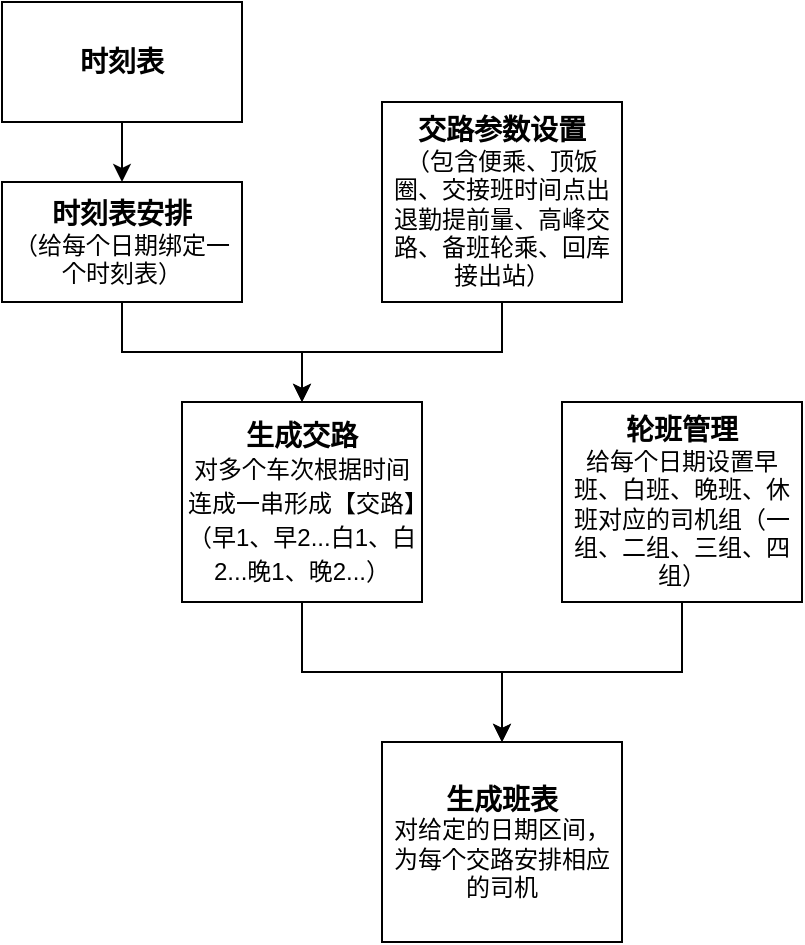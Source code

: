 <mxfile version="24.7.17">
  <diagram name="第 1 页" id="K3cvjTyD4AFAtQoy9mDF">
    <mxGraphModel dx="1050" dy="621" grid="1" gridSize="10" guides="1" tooltips="1" connect="1" arrows="1" fold="1" page="1" pageScale="1" pageWidth="827" pageHeight="1169" math="0" shadow="0">
      <root>
        <mxCell id="0" />
        <mxCell id="1" parent="0" />
        <mxCell id="kFYELQRQKJDRdb7ee6oj-4" value="" style="edgeStyle=orthogonalEdgeStyle;rounded=0;orthogonalLoop=1;jettySize=auto;html=1;" edge="1" parent="1" source="kFYELQRQKJDRdb7ee6oj-2" target="kFYELQRQKJDRdb7ee6oj-3">
          <mxGeometry relative="1" as="geometry" />
        </mxCell>
        <mxCell id="kFYELQRQKJDRdb7ee6oj-2" value="时刻表" style="rounded=0;whiteSpace=wrap;html=1;fontSize=14;fontStyle=1" vertex="1" parent="1">
          <mxGeometry x="180" y="310" width="120" height="60" as="geometry" />
        </mxCell>
        <mxCell id="kFYELQRQKJDRdb7ee6oj-6" value="" style="edgeStyle=orthogonalEdgeStyle;rounded=0;orthogonalLoop=1;jettySize=auto;html=1;" edge="1" parent="1" source="kFYELQRQKJDRdb7ee6oj-3" target="kFYELQRQKJDRdb7ee6oj-7">
          <mxGeometry relative="1" as="geometry" />
        </mxCell>
        <mxCell id="kFYELQRQKJDRdb7ee6oj-3" value="&lt;b&gt;&lt;font style=&quot;font-size: 14px;&quot;&gt;时刻表安排&lt;/font&gt;&lt;/b&gt;&lt;div&gt;（给每个日期绑定一个时刻表）&lt;/div&gt;" style="rounded=0;whiteSpace=wrap;html=1;" vertex="1" parent="1">
          <mxGeometry x="180" y="400" width="120" height="60" as="geometry" />
        </mxCell>
        <mxCell id="kFYELQRQKJDRdb7ee6oj-8" value="" style="edgeStyle=orthogonalEdgeStyle;rounded=0;orthogonalLoop=1;jettySize=auto;html=1;exitX=0.5;exitY=1;exitDx=0;exitDy=0;" edge="1" parent="1" source="kFYELQRQKJDRdb7ee6oj-5" target="kFYELQRQKJDRdb7ee6oj-7">
          <mxGeometry relative="1" as="geometry" />
        </mxCell>
        <mxCell id="kFYELQRQKJDRdb7ee6oj-5" value="&lt;b&gt;&lt;font style=&quot;font-size: 14px;&quot;&gt;交路参数设置&lt;/font&gt;&lt;/b&gt;&lt;div&gt;（包含便乘、顶饭圈、交接班时间点出退勤提前量、高峰交路、备班轮乘、回库接出站）&lt;/div&gt;" style="rounded=0;whiteSpace=wrap;html=1;" vertex="1" parent="1">
          <mxGeometry x="370" y="360" width="120" height="100" as="geometry" />
        </mxCell>
        <mxCell id="kFYELQRQKJDRdb7ee6oj-12" style="edgeStyle=orthogonalEdgeStyle;rounded=0;orthogonalLoop=1;jettySize=auto;html=1;" edge="1" parent="1" source="kFYELQRQKJDRdb7ee6oj-7" target="kFYELQRQKJDRdb7ee6oj-10">
          <mxGeometry relative="1" as="geometry" />
        </mxCell>
        <mxCell id="kFYELQRQKJDRdb7ee6oj-7" value="生成交路&lt;div&gt;&lt;span style=&quot;font-size: 12px; font-weight: 400;&quot;&gt;对多个车次根据时间连成一串形成【交路】（早1、早2...白1、白2...晚1、晚2...）&lt;/span&gt;&lt;br&gt;&lt;/div&gt;" style="rounded=0;whiteSpace=wrap;html=1;fontStyle=1;fontSize=14;" vertex="1" parent="1">
          <mxGeometry x="270" y="510" width="120" height="100" as="geometry" />
        </mxCell>
        <mxCell id="kFYELQRQKJDRdb7ee6oj-11" value="" style="edgeStyle=orthogonalEdgeStyle;rounded=0;orthogonalLoop=1;jettySize=auto;html=1;" edge="1" parent="1" source="kFYELQRQKJDRdb7ee6oj-9" target="kFYELQRQKJDRdb7ee6oj-10">
          <mxGeometry relative="1" as="geometry" />
        </mxCell>
        <mxCell id="kFYELQRQKJDRdb7ee6oj-9" value="&lt;b&gt;&lt;font style=&quot;font-size: 14px;&quot;&gt;轮班管理&lt;/font&gt;&lt;/b&gt;&lt;div&gt;给每个日期设置早班、白班、晚班、休班对应的司机组（一组、二组、三组、四组）&lt;/div&gt;" style="rounded=0;whiteSpace=wrap;html=1;" vertex="1" parent="1">
          <mxGeometry x="460" y="510" width="120" height="100" as="geometry" />
        </mxCell>
        <mxCell id="kFYELQRQKJDRdb7ee6oj-10" value="&lt;b&gt;&lt;font style=&quot;font-size: 14px;&quot;&gt;生成班表&lt;/font&gt;&lt;/b&gt;&lt;div&gt;对给定的日期区间，为每个交路安排相应的司机&lt;/div&gt;" style="rounded=0;whiteSpace=wrap;html=1;" vertex="1" parent="1">
          <mxGeometry x="370" y="680" width="120" height="100" as="geometry" />
        </mxCell>
      </root>
    </mxGraphModel>
  </diagram>
</mxfile>
